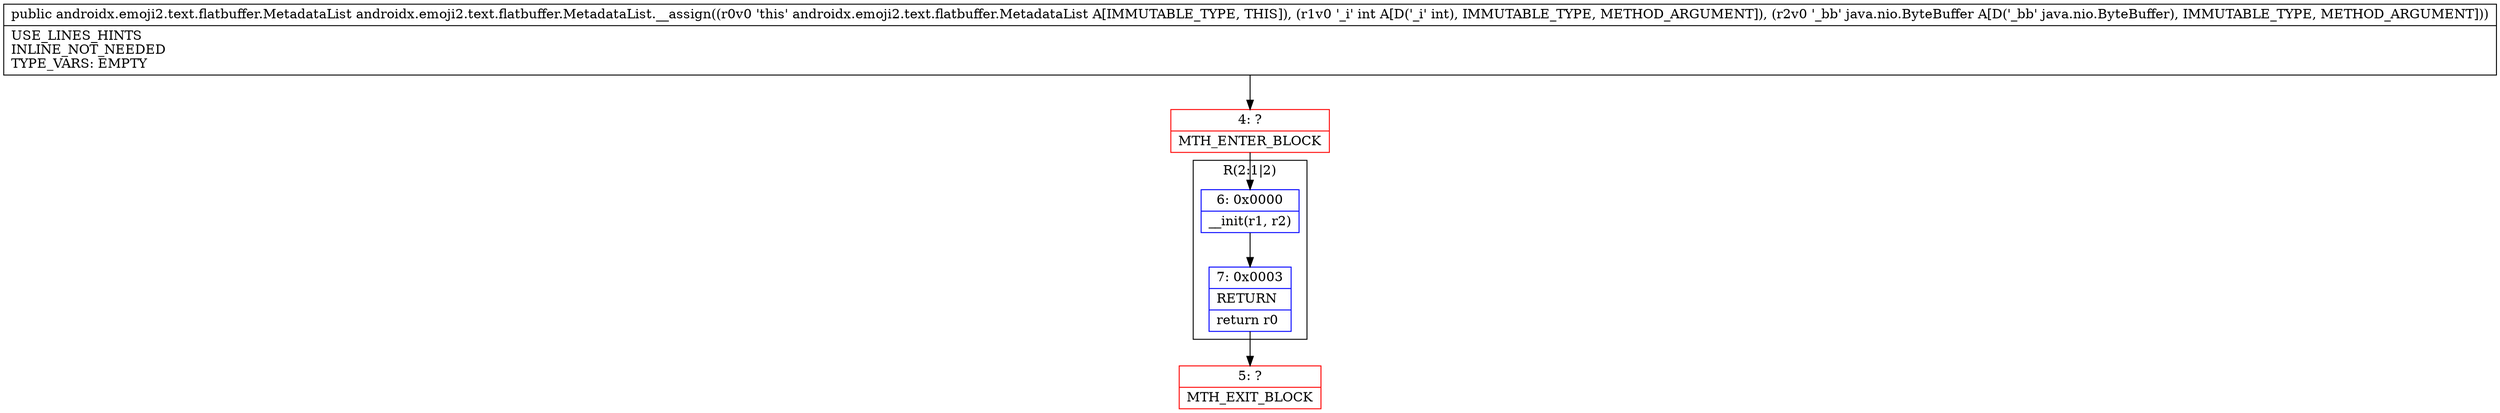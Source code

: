 digraph "CFG forandroidx.emoji2.text.flatbuffer.MetadataList.__assign(ILjava\/nio\/ByteBuffer;)Landroidx\/emoji2\/text\/flatbuffer\/MetadataList;" {
subgraph cluster_Region_188703135 {
label = "R(2:1|2)";
node [shape=record,color=blue];
Node_6 [shape=record,label="{6\:\ 0x0000|__init(r1, r2)\l}"];
Node_7 [shape=record,label="{7\:\ 0x0003|RETURN\l|return r0\l}"];
}
Node_4 [shape=record,color=red,label="{4\:\ ?|MTH_ENTER_BLOCK\l}"];
Node_5 [shape=record,color=red,label="{5\:\ ?|MTH_EXIT_BLOCK\l}"];
MethodNode[shape=record,label="{public androidx.emoji2.text.flatbuffer.MetadataList androidx.emoji2.text.flatbuffer.MetadataList.__assign((r0v0 'this' androidx.emoji2.text.flatbuffer.MetadataList A[IMMUTABLE_TYPE, THIS]), (r1v0 '_i' int A[D('_i' int), IMMUTABLE_TYPE, METHOD_ARGUMENT]), (r2v0 '_bb' java.nio.ByteBuffer A[D('_bb' java.nio.ByteBuffer), IMMUTABLE_TYPE, METHOD_ARGUMENT]))  | USE_LINES_HINTS\lINLINE_NOT_NEEDED\lTYPE_VARS: EMPTY\l}"];
MethodNode -> Node_4;Node_6 -> Node_7;
Node_7 -> Node_5;
Node_4 -> Node_6;
}

